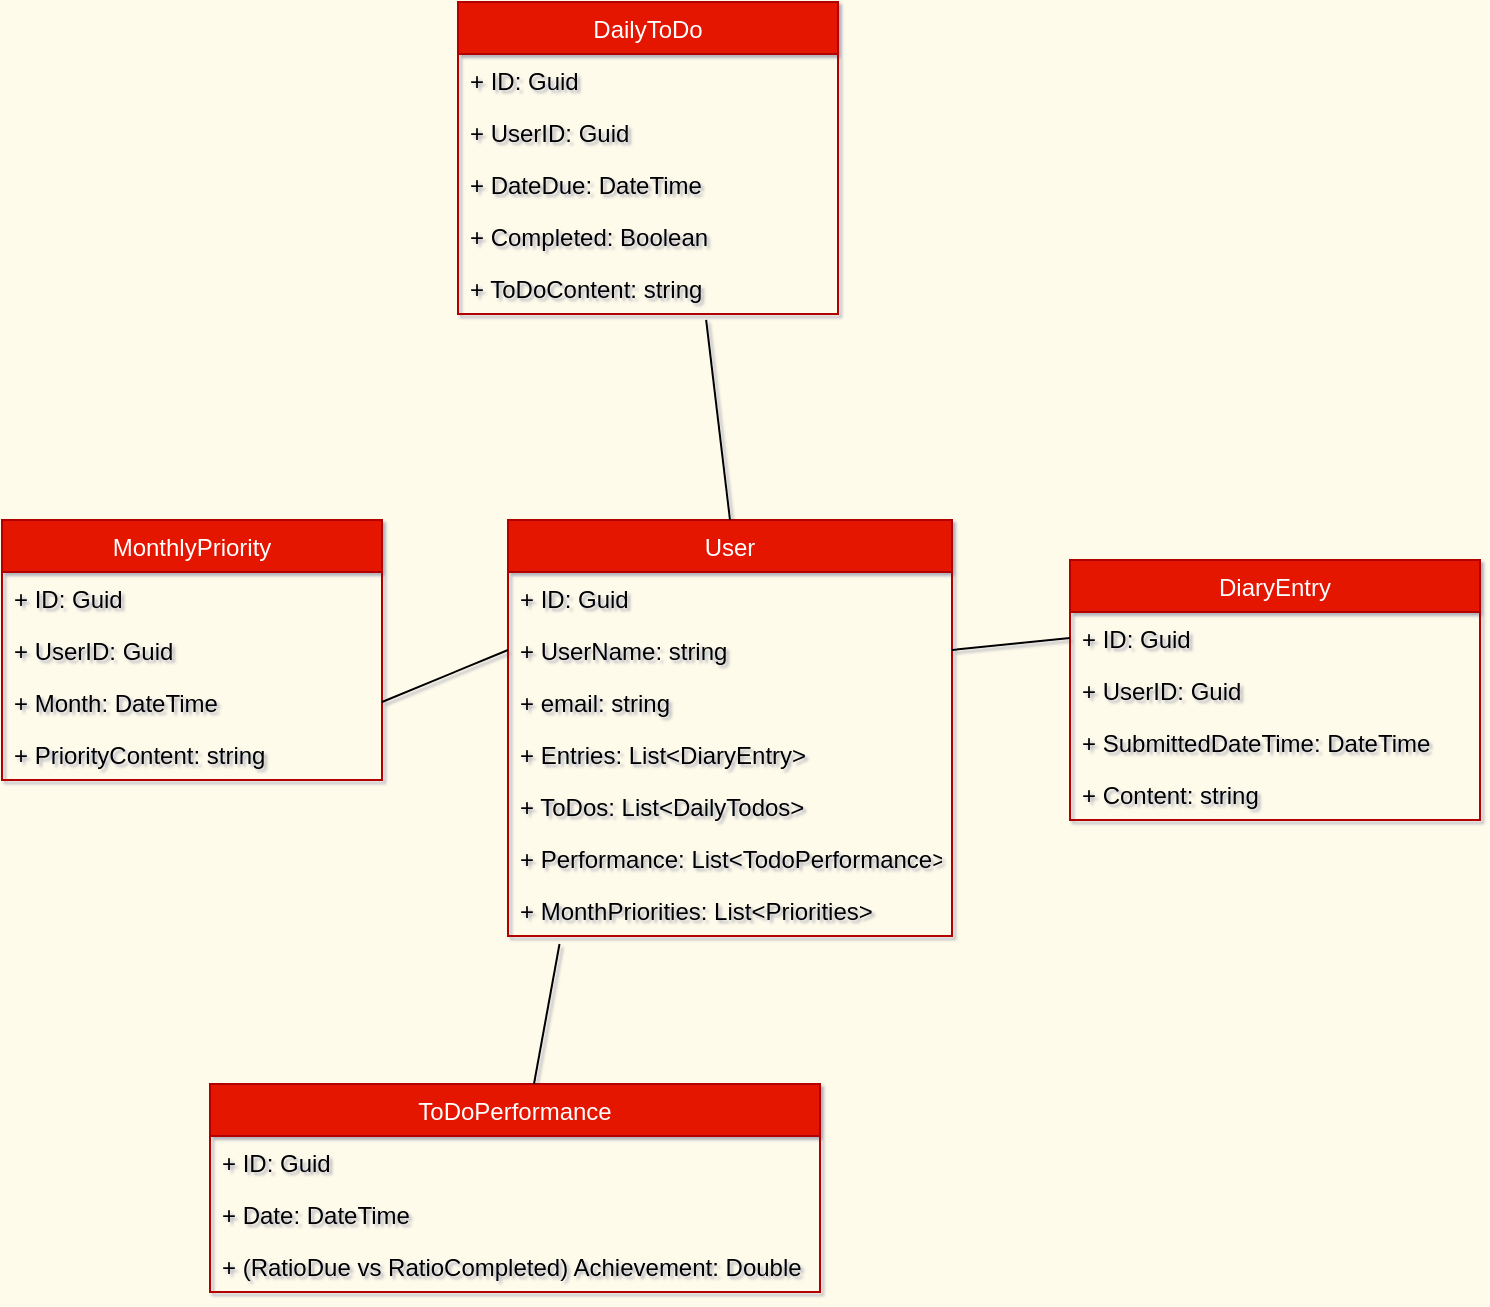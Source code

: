 <mxfile version="20.5.3" type="device"><diagram id="ZMR_XCKlJ6Iq2_QzhvNj" name="Page-1"><mxGraphModel dx="1422" dy="790" grid="0" gridSize="10" guides="1" tooltips="1" connect="1" arrows="1" fold="1" page="0" pageScale="1" pageWidth="827" pageHeight="1169" background="#FFFBEB" math="0" shadow="1"><root><mxCell id="0"/><mxCell id="1" parent="0"/><mxCell id="WQ8LVJkNHBOupq9h_Xa_-1" value="User" style="swimlane;fontStyle=0;childLayout=stackLayout;horizontal=1;startSize=26;fillColor=#e51400;horizontalStack=0;resizeParent=1;resizeParentMax=0;resizeLast=0;collapsible=1;marginBottom=0;strokeColor=#B20000;fontColor=#ffffff;" parent="1" vertex="1"><mxGeometry x="270" y="380" width="222" height="208" as="geometry"><mxRectangle x="150" y="270" width="60" height="26" as="alternateBounds"/></mxGeometry></mxCell><mxCell id="WQ8LVJkNHBOupq9h_Xa_-2" value="+ ID: Guid" style="text;strokeColor=none;fillColor=none;align=left;verticalAlign=top;spacingLeft=4;spacingRight=4;overflow=hidden;rotatable=0;points=[[0,0.5],[1,0.5]];portConstraint=eastwest;" parent="WQ8LVJkNHBOupq9h_Xa_-1" vertex="1"><mxGeometry y="26" width="222" height="26" as="geometry"/></mxCell><mxCell id="WQ8LVJkNHBOupq9h_Xa_-3" value="+ UserName: string" style="text;strokeColor=none;fillColor=none;align=left;verticalAlign=top;spacingLeft=4;spacingRight=4;overflow=hidden;rotatable=0;points=[[0,0.5],[1,0.5]];portConstraint=eastwest;" parent="WQ8LVJkNHBOupq9h_Xa_-1" vertex="1"><mxGeometry y="52" width="222" height="26" as="geometry"/></mxCell><mxCell id="WQ8LVJkNHBOupq9h_Xa_-5" value="+ email: string" style="text;strokeColor=none;fillColor=none;align=left;verticalAlign=top;spacingLeft=4;spacingRight=4;overflow=hidden;rotatable=0;points=[[0,0.5],[1,0.5]];portConstraint=eastwest;" parent="WQ8LVJkNHBOupq9h_Xa_-1" vertex="1"><mxGeometry y="78" width="222" height="26" as="geometry"/></mxCell><mxCell id="WQ8LVJkNHBOupq9h_Xa_-6" value="+ Entries: List&lt;DiaryEntry&gt;" style="text;strokeColor=none;fillColor=none;align=left;verticalAlign=top;spacingLeft=4;spacingRight=4;overflow=hidden;rotatable=0;points=[[0,0.5],[1,0.5]];portConstraint=eastwest;" parent="WQ8LVJkNHBOupq9h_Xa_-1" vertex="1"><mxGeometry y="104" width="222" height="26" as="geometry"/></mxCell><mxCell id="WQ8LVJkNHBOupq9h_Xa_-7" value="+ ToDos: List&lt;DailyTodos&gt;" style="text;strokeColor=none;fillColor=none;align=left;verticalAlign=top;spacingLeft=4;spacingRight=4;overflow=hidden;rotatable=0;points=[[0,0.5],[1,0.5]];portConstraint=eastwest;" parent="WQ8LVJkNHBOupq9h_Xa_-1" vertex="1"><mxGeometry y="130" width="222" height="26" as="geometry"/></mxCell><mxCell id="Os6KIcp_oPJ-sDohcT7x-9" value="+ Performance: List&lt;TodoPerformance&gt;" style="text;strokeColor=none;fillColor=none;align=left;verticalAlign=top;spacingLeft=4;spacingRight=4;overflow=hidden;rotatable=0;points=[[0,0.5],[1,0.5]];portConstraint=eastwest;" vertex="1" parent="WQ8LVJkNHBOupq9h_Xa_-1"><mxGeometry y="156" width="222" height="26" as="geometry"/></mxCell><mxCell id="WQ8LVJkNHBOupq9h_Xa_-4" value="+ MonthPriorities: List&lt;Priorities&gt;&#10;" style="text;strokeColor=none;fillColor=none;align=left;verticalAlign=top;spacingLeft=4;spacingRight=4;overflow=hidden;rotatable=0;points=[[0,0.5],[1,0.5]];portConstraint=eastwest;" parent="WQ8LVJkNHBOupq9h_Xa_-1" vertex="1"><mxGeometry y="182" width="222" height="26" as="geometry"/></mxCell><mxCell id="WQ8LVJkNHBOupq9h_Xa_-8" value="DiaryEntry" style="swimlane;fontStyle=0;childLayout=stackLayout;horizontal=1;startSize=26;fillColor=#e51400;horizontalStack=0;resizeParent=1;resizeParentMax=0;resizeLast=0;collapsible=1;marginBottom=0;strokeColor=#B20000;fontColor=#ffffff;" parent="1" vertex="1"><mxGeometry x="551" y="400" width="205" height="130" as="geometry"><mxRectangle x="150" y="270" width="60" height="26" as="alternateBounds"/></mxGeometry></mxCell><mxCell id="WQ8LVJkNHBOupq9h_Xa_-9" value="+ ID: Guid" style="text;align=left;verticalAlign=top;spacingLeft=4;spacingRight=4;overflow=hidden;rotatable=0;points=[[0,0.5],[1,0.5]];portConstraint=eastwest;" parent="WQ8LVJkNHBOupq9h_Xa_-8" vertex="1"><mxGeometry y="26" width="205" height="26" as="geometry"/></mxCell><mxCell id="WQ8LVJkNHBOupq9h_Xa_-10" value="+ UserID: Guid" style="text;strokeColor=none;fillColor=none;align=left;verticalAlign=top;spacingLeft=4;spacingRight=4;overflow=hidden;rotatable=0;points=[[0,0.5],[1,0.5]];portConstraint=eastwest;" parent="WQ8LVJkNHBOupq9h_Xa_-8" vertex="1"><mxGeometry y="52" width="205" height="26" as="geometry"/></mxCell><mxCell id="WQ8LVJkNHBOupq9h_Xa_-11" value="+ SubmittedDateTime: DateTime" style="text;strokeColor=none;fillColor=none;align=left;verticalAlign=top;spacingLeft=4;spacingRight=4;overflow=hidden;rotatable=0;points=[[0,0.5],[1,0.5]];portConstraint=eastwest;" parent="WQ8LVJkNHBOupq9h_Xa_-8" vertex="1"><mxGeometry y="78" width="205" height="26" as="geometry"/></mxCell><mxCell id="WQ8LVJkNHBOupq9h_Xa_-12" value="+ Content: string" style="text;strokeColor=none;fillColor=none;align=left;verticalAlign=top;spacingLeft=4;spacingRight=4;overflow=hidden;rotatable=0;points=[[0,0.5],[1,0.5]];portConstraint=eastwest;" parent="WQ8LVJkNHBOupq9h_Xa_-8" vertex="1"><mxGeometry y="104" width="205" height="26" as="geometry"/></mxCell><mxCell id="WQ8LVJkNHBOupq9h_Xa_-15" value="" style="endArrow=none;html=1;rounded=0;entryX=0;entryY=0.5;entryDx=0;entryDy=0;exitX=1;exitY=0.5;exitDx=0;exitDy=0;" parent="1" source="WQ8LVJkNHBOupq9h_Xa_-3" target="WQ8LVJkNHBOupq9h_Xa_-9" edge="1"><mxGeometry width="50" height="50" relative="1" as="geometry"><mxPoint x="449" y="300" as="sourcePoint"/><mxPoint x="499" y="250" as="targetPoint"/></mxGeometry></mxCell><mxCell id="WQ8LVJkNHBOupq9h_Xa_-16" value="DailyToDo" style="swimlane;fontStyle=0;childLayout=stackLayout;horizontal=1;startSize=26;fillColor=#e51400;horizontalStack=0;resizeParent=1;resizeParentMax=0;resizeLast=0;collapsible=1;marginBottom=0;strokeColor=#B20000;fontColor=#ffffff;" parent="1" vertex="1"><mxGeometry x="245" y="121" width="190" height="156" as="geometry"><mxRectangle x="150" y="270" width="60" height="26" as="alternateBounds"/></mxGeometry></mxCell><mxCell id="WQ8LVJkNHBOupq9h_Xa_-17" value="+ ID: Guid" style="text;strokeColor=none;fillColor=none;align=left;verticalAlign=top;spacingLeft=4;spacingRight=4;overflow=hidden;rotatable=0;points=[[0,0.5],[1,0.5]];portConstraint=eastwest;" parent="WQ8LVJkNHBOupq9h_Xa_-16" vertex="1"><mxGeometry y="26" width="190" height="26" as="geometry"/></mxCell><mxCell id="WQ8LVJkNHBOupq9h_Xa_-18" value="+ UserID: Guid" style="text;strokeColor=none;fillColor=none;align=left;verticalAlign=top;spacingLeft=4;spacingRight=4;overflow=hidden;rotatable=0;points=[[0,0.5],[1,0.5]];portConstraint=eastwest;" parent="WQ8LVJkNHBOupq9h_Xa_-16" vertex="1"><mxGeometry y="52" width="190" height="26" as="geometry"/></mxCell><mxCell id="WQ8LVJkNHBOupq9h_Xa_-19" value="+ DateDue: DateTime" style="text;strokeColor=none;fillColor=none;align=left;verticalAlign=top;spacingLeft=4;spacingRight=4;overflow=hidden;rotatable=0;points=[[0,0.5],[1,0.5]];portConstraint=eastwest;" parent="WQ8LVJkNHBOupq9h_Xa_-16" vertex="1"><mxGeometry y="78" width="190" height="26" as="geometry"/></mxCell><mxCell id="WQ8LVJkNHBOupq9h_Xa_-20" value="+ Completed: Boolean" style="text;strokeColor=none;fillColor=none;align=left;verticalAlign=top;spacingLeft=4;spacingRight=4;overflow=hidden;rotatable=0;points=[[0,0.5],[1,0.5]];portConstraint=eastwest;" parent="WQ8LVJkNHBOupq9h_Xa_-16" vertex="1"><mxGeometry y="104" width="190" height="26" as="geometry"/></mxCell><mxCell id="WQ8LVJkNHBOupq9h_Xa_-21" value="+ ToDoContent: string" style="text;strokeColor=none;fillColor=none;align=left;verticalAlign=top;spacingLeft=4;spacingRight=4;overflow=hidden;rotatable=0;points=[[0,0.5],[1,0.5]];portConstraint=eastwest;" parent="WQ8LVJkNHBOupq9h_Xa_-16" vertex="1"><mxGeometry y="130" width="190" height="26" as="geometry"/></mxCell><mxCell id="WQ8LVJkNHBOupq9h_Xa_-23" value="" style="endArrow=none;html=1;rounded=0;entryX=0.653;entryY=1.115;entryDx=0;entryDy=0;exitX=0.5;exitY=0;exitDx=0;exitDy=0;entryPerimeter=0;" parent="1" source="WQ8LVJkNHBOupq9h_Xa_-1" target="WQ8LVJkNHBOupq9h_Xa_-21" edge="1"><mxGeometry width="50" height="50" relative="1" as="geometry"><mxPoint x="310" y="366" as="sourcePoint"/><mxPoint x="460" y="360" as="targetPoint"/><Array as="points"/></mxGeometry></mxCell><mxCell id="WQ8LVJkNHBOupq9h_Xa_-24" value="MonthlyPriority" style="swimlane;fontStyle=0;childLayout=stackLayout;horizontal=1;startSize=26;fillColor=#e51400;horizontalStack=0;resizeParent=1;resizeParentMax=0;resizeLast=0;collapsible=1;marginBottom=0;strokeColor=#B20000;fontColor=#ffffff;" parent="1" vertex="1"><mxGeometry x="17" y="380" width="190" height="130" as="geometry"><mxRectangle x="150" y="270" width="60" height="26" as="alternateBounds"/></mxGeometry></mxCell><mxCell id="WQ8LVJkNHBOupq9h_Xa_-25" value="+ ID: Guid" style="text;strokeColor=none;fillColor=none;align=left;verticalAlign=top;spacingLeft=4;spacingRight=4;overflow=hidden;rotatable=0;points=[[0,0.5],[1,0.5]];portConstraint=eastwest;" parent="WQ8LVJkNHBOupq9h_Xa_-24" vertex="1"><mxGeometry y="26" width="190" height="26" as="geometry"/></mxCell><mxCell id="WQ8LVJkNHBOupq9h_Xa_-26" value="+ UserID: Guid" style="text;strokeColor=none;fillColor=none;align=left;verticalAlign=top;spacingLeft=4;spacingRight=4;overflow=hidden;rotatable=0;points=[[0,0.5],[1,0.5]];portConstraint=eastwest;" parent="WQ8LVJkNHBOupq9h_Xa_-24" vertex="1"><mxGeometry y="52" width="190" height="26" as="geometry"/></mxCell><mxCell id="WQ8LVJkNHBOupq9h_Xa_-27" value="+ Month: DateTime" style="text;strokeColor=none;fillColor=none;align=left;verticalAlign=top;spacingLeft=4;spacingRight=4;overflow=hidden;rotatable=0;points=[[0,0.5],[1,0.5]];portConstraint=eastwest;" parent="WQ8LVJkNHBOupq9h_Xa_-24" vertex="1"><mxGeometry y="78" width="190" height="26" as="geometry"/></mxCell><mxCell id="WQ8LVJkNHBOupq9h_Xa_-29" value="+ PriorityContent: string" style="text;strokeColor=none;fillColor=none;align=left;verticalAlign=top;spacingLeft=4;spacingRight=4;overflow=hidden;rotatable=0;points=[[0,0.5],[1,0.5]];portConstraint=eastwest;" parent="WQ8LVJkNHBOupq9h_Xa_-24" vertex="1"><mxGeometry y="104" width="190" height="26" as="geometry"/></mxCell><mxCell id="WQ8LVJkNHBOupq9h_Xa_-30" value="" style="endArrow=none;html=1;rounded=0;entryX=1;entryY=0.5;entryDx=0;entryDy=0;exitX=0;exitY=0.5;exitDx=0;exitDy=0;" parent="1" source="WQ8LVJkNHBOupq9h_Xa_-3" target="WQ8LVJkNHBOupq9h_Xa_-27" edge="1"><mxGeometry width="50" height="50" relative="1" as="geometry"><mxPoint x="320" y="520" as="sourcePoint"/><mxPoint x="454.07" y="298.99" as="targetPoint"/><Array as="points"/></mxGeometry></mxCell><mxCell id="Os6KIcp_oPJ-sDohcT7x-1" value="ToDoPerformance" style="swimlane;fontStyle=0;childLayout=stackLayout;horizontal=1;startSize=26;fillColor=#e51400;horizontalStack=0;resizeParent=1;resizeParentMax=0;resizeLast=0;collapsible=1;marginBottom=0;strokeColor=#B20000;fontColor=#ffffff;" vertex="1" parent="1"><mxGeometry x="121" y="662" width="305" height="104" as="geometry"><mxRectangle x="150" y="270" width="60" height="26" as="alternateBounds"/></mxGeometry></mxCell><mxCell id="Os6KIcp_oPJ-sDohcT7x-2" value="+ ID: Guid" style="text;strokeColor=none;fillColor=none;align=left;verticalAlign=top;spacingLeft=4;spacingRight=4;overflow=hidden;rotatable=0;points=[[0,0.5],[1,0.5]];portConstraint=eastwest;" vertex="1" parent="Os6KIcp_oPJ-sDohcT7x-1"><mxGeometry y="26" width="305" height="26" as="geometry"/></mxCell><mxCell id="Os6KIcp_oPJ-sDohcT7x-4" value="+ Date: DateTime" style="text;strokeColor=none;fillColor=none;align=left;verticalAlign=top;spacingLeft=4;spacingRight=4;overflow=hidden;rotatable=0;points=[[0,0.5],[1,0.5]];portConstraint=eastwest;" vertex="1" parent="Os6KIcp_oPJ-sDohcT7x-1"><mxGeometry y="52" width="305" height="26" as="geometry"/></mxCell><mxCell id="Os6KIcp_oPJ-sDohcT7x-5" value="+ (RatioDue vs RatioCompleted) Achievement: Double" style="text;strokeColor=none;fillColor=none;align=left;verticalAlign=top;spacingLeft=4;spacingRight=4;overflow=hidden;rotatable=0;points=[[0,0.5],[1,0.5]];portConstraint=eastwest;" vertex="1" parent="Os6KIcp_oPJ-sDohcT7x-1"><mxGeometry y="78" width="305" height="26" as="geometry"/></mxCell><mxCell id="Os6KIcp_oPJ-sDohcT7x-8" value="" style="endArrow=none;html=1;rounded=0;entryX=0.116;entryY=1.154;entryDx=0;entryDy=0;entryPerimeter=0;" edge="1" parent="1" source="Os6KIcp_oPJ-sDohcT7x-1" target="WQ8LVJkNHBOupq9h_Xa_-4"><mxGeometry width="50" height="50" relative="1" as="geometry"><mxPoint x="283" y="773.01" as="sourcePoint"/><mxPoint x="288.07" y="626" as="targetPoint"/><Array as="points"/></mxGeometry></mxCell></root></mxGraphModel></diagram></mxfile>